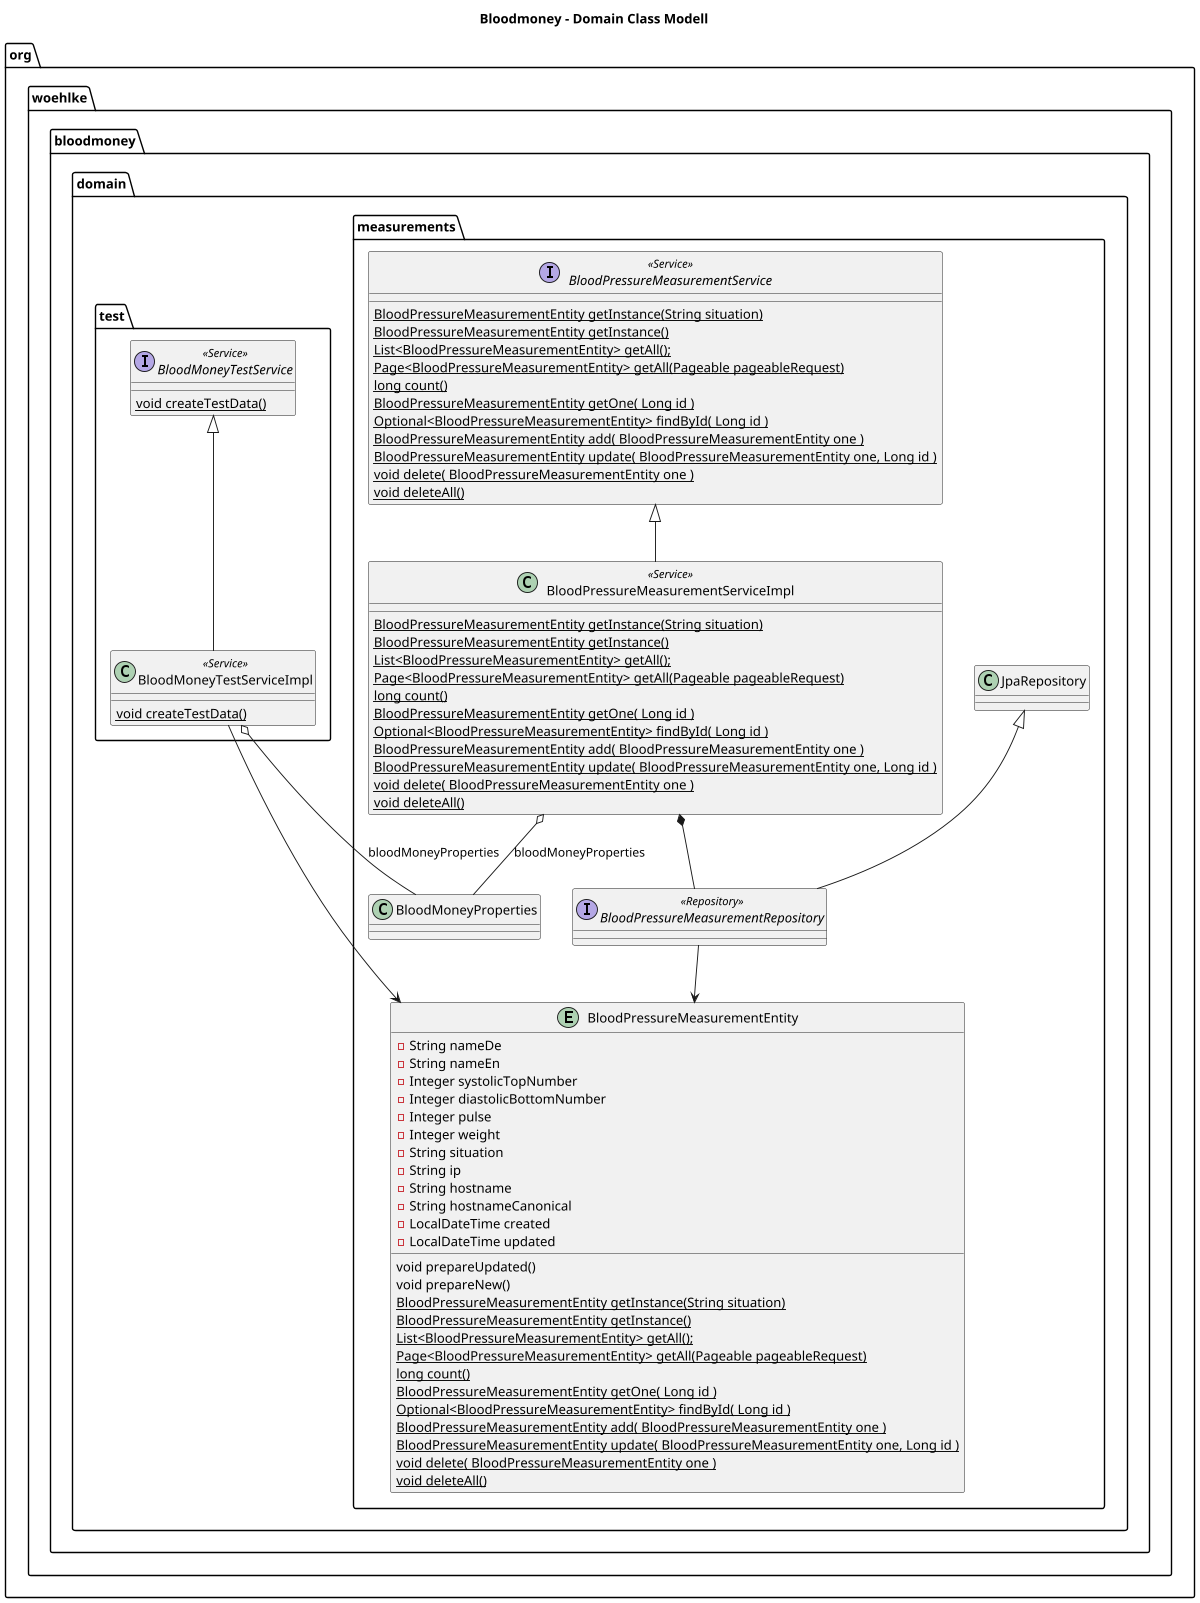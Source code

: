 @startuml

title Bloodmoney - Domain Class Modell
'https://plantuml.com/class-diagram

'left to right direction
top to bottom direction

scale 1200 width

package org.woehlke.bloodmoney {

  package org.woehlke.bloodmoney.domain {

      package org.woehlke.bloodmoney.domain.measurements {

            entity BloodPressureMeasurementEntity {
                 - String nameDe
                 - String nameEn
                 - Integer systolicTopNumber
                 - Integer diastolicBottomNumber
                 - Integer pulse
                 - Integer weight
                 - String situation
                 - String ip
                 - String hostname
                 - String hostnameCanonical
                 - LocalDateTime created
                 - LocalDateTime updated
                 void prepareUpdated()
                 void prepareNew()
                 {static} BloodPressureMeasurementEntity getInstance(String situation)
                 {static} BloodPressureMeasurementEntity getInstance()
                 {static} List<BloodPressureMeasurementEntity> getAll();
                 {static} Page<BloodPressureMeasurementEntity> getAll(Pageable pageableRequest)
                 {static} long count()
                 {static} BloodPressureMeasurementEntity getOne( Long id )
                 {static} Optional<BloodPressureMeasurementEntity> findById( Long id )
                 {static} BloodPressureMeasurementEntity add( BloodPressureMeasurementEntity one )
                 {static} BloodPressureMeasurementEntity update( BloodPressureMeasurementEntity one, Long id )
                 {static} void delete( BloodPressureMeasurementEntity one )
                 {static} void deleteAll()
            }
            interface BloodPressureMeasurementService << Service >> {
               {static} BloodPressureMeasurementEntity getInstance(String situation)
               {static} BloodPressureMeasurementEntity getInstance()
               {static} List<BloodPressureMeasurementEntity> getAll();
               {static} Page<BloodPressureMeasurementEntity> getAll(Pageable pageableRequest)
               {static} long count()
               {static} BloodPressureMeasurementEntity getOne( Long id )
               {static} Optional<BloodPressureMeasurementEntity> findById( Long id )
               {static} BloodPressureMeasurementEntity add( BloodPressureMeasurementEntity one )
               {static} BloodPressureMeasurementEntity update( BloodPressureMeasurementEntity one, Long id )
               {static} void delete( BloodPressureMeasurementEntity one )
               {static} void deleteAll()
            }
            class BloodPressureMeasurementServiceImpl << Service >> {
               {static} BloodPressureMeasurementEntity getInstance(String situation)
               {static} BloodPressureMeasurementEntity getInstance()
               {static} List<BloodPressureMeasurementEntity> getAll();
               {static} Page<BloodPressureMeasurementEntity> getAll(Pageable pageableRequest)
               {static} long count()
               {static} BloodPressureMeasurementEntity getOne( Long id )
               {static} Optional<BloodPressureMeasurementEntity> findById( Long id )
               {static} BloodPressureMeasurementEntity add( BloodPressureMeasurementEntity one )
               {static} BloodPressureMeasurementEntity update( BloodPressureMeasurementEntity one, Long id )
               {static} void delete( BloodPressureMeasurementEntity one )
               {static} void deleteAll()
            }
            interface BloodPressureMeasurementRepository << Repository >> {
            }
            JpaRepository <|-- BloodPressureMeasurementRepository
            BloodPressureMeasurementService <|-- BloodPressureMeasurementServiceImpl
            BloodPressureMeasurementServiceImpl *-- BloodPressureMeasurementRepository
            BloodPressureMeasurementServiceImpl o-- BloodMoneyProperties: bloodMoneyProperties
            BloodPressureMeasurementRepository --> BloodPressureMeasurementEntity
      }
      package org.woehlke.bloodmoney.domain.test {

        interface BloodMoneyTestService << Service >> {
          {static} void createTestData()
        }
        class BloodMoneyTestServiceImpl << Service >> {
          {static} void createTestData()
        }
        BloodMoneyTestService <|-- BloodMoneyTestServiceImpl
        BloodMoneyTestServiceImpl o-- BloodMoneyProperties: bloodMoneyProperties
        BloodMoneyTestServiceImpl --> BloodPressureMeasurementEntity
      }
}

@enduml
